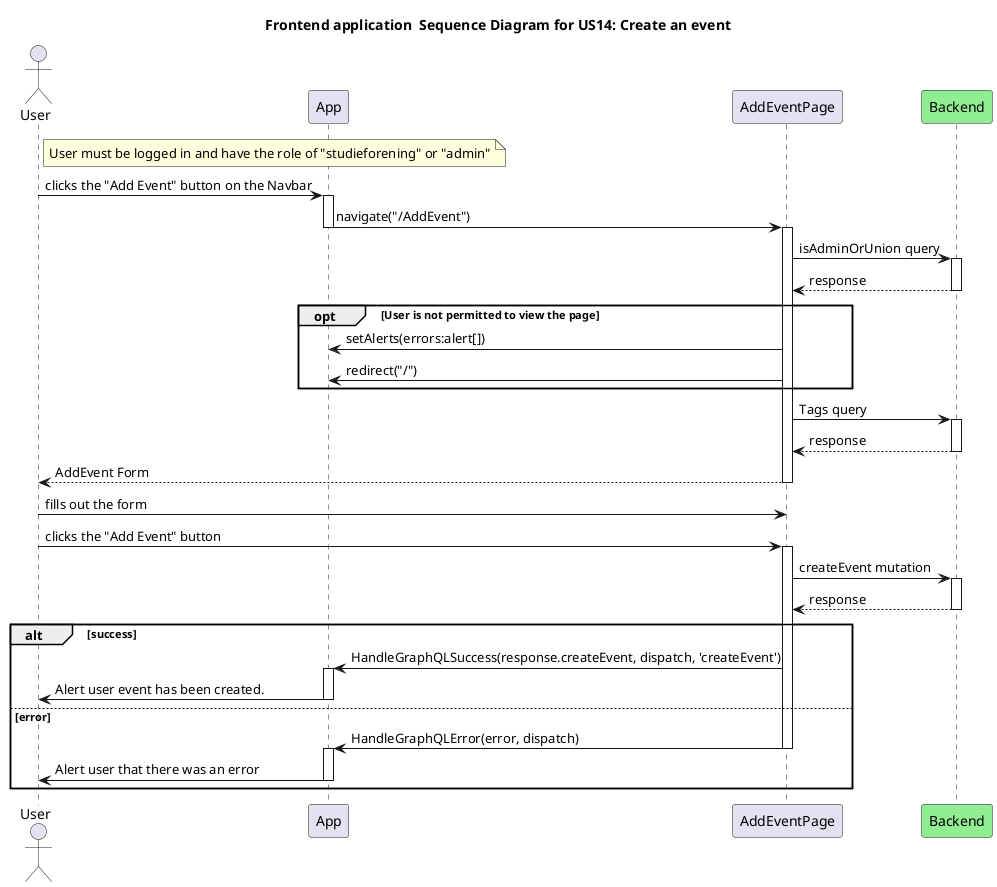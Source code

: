 @startuml "System Sequence Diagram for Register Flow"
title Frontend application  Sequence Diagram for US14: Create an event
actor User as user

participant "App" as App
participant "AddEventPage" as AEP
participant "Backend" as be #LightGreen

note right of user
User must be logged in and have the role of "studieforening" or "admin"
end note
user -> App: clicks the "Add Event" button on the Navbar
activate App
App -> AEP: navigate("/AddEvent")
deactivate App
activate AEP

AEP -> be: isAdminOrUnion query
activate be
be --> AEP: response
deactivate be

opt User is not permitted to view the page
    AEP -> App: setAlerts(errors:alert[])
    AEP -> App: redirect("/")
end
AEP -> be: Tags query
activate be
be --> AEP: response
deactivate be



AEP --> user: AddEvent Form
deactivate AEP
user -> AEP: fills out the form
user -> AEP: clicks the "Add Event" button
activate AEP
AEP -> be : createEvent mutation
activate be
be --> AEP: response
deactivate be
alt success
  AEP -> App: HandleGraphQLSuccess(response.createEvent, dispatch, 'createEvent')
    activate App
  App -> user: Alert user event has been created.
    deactivate App
else error
    AEP -> App: HandleGraphQLError(error, dispatch) 
    deactivate AEP
    activate App
    App -> user: Alert user that there was an error  
    deactivate App
end

@enduml
